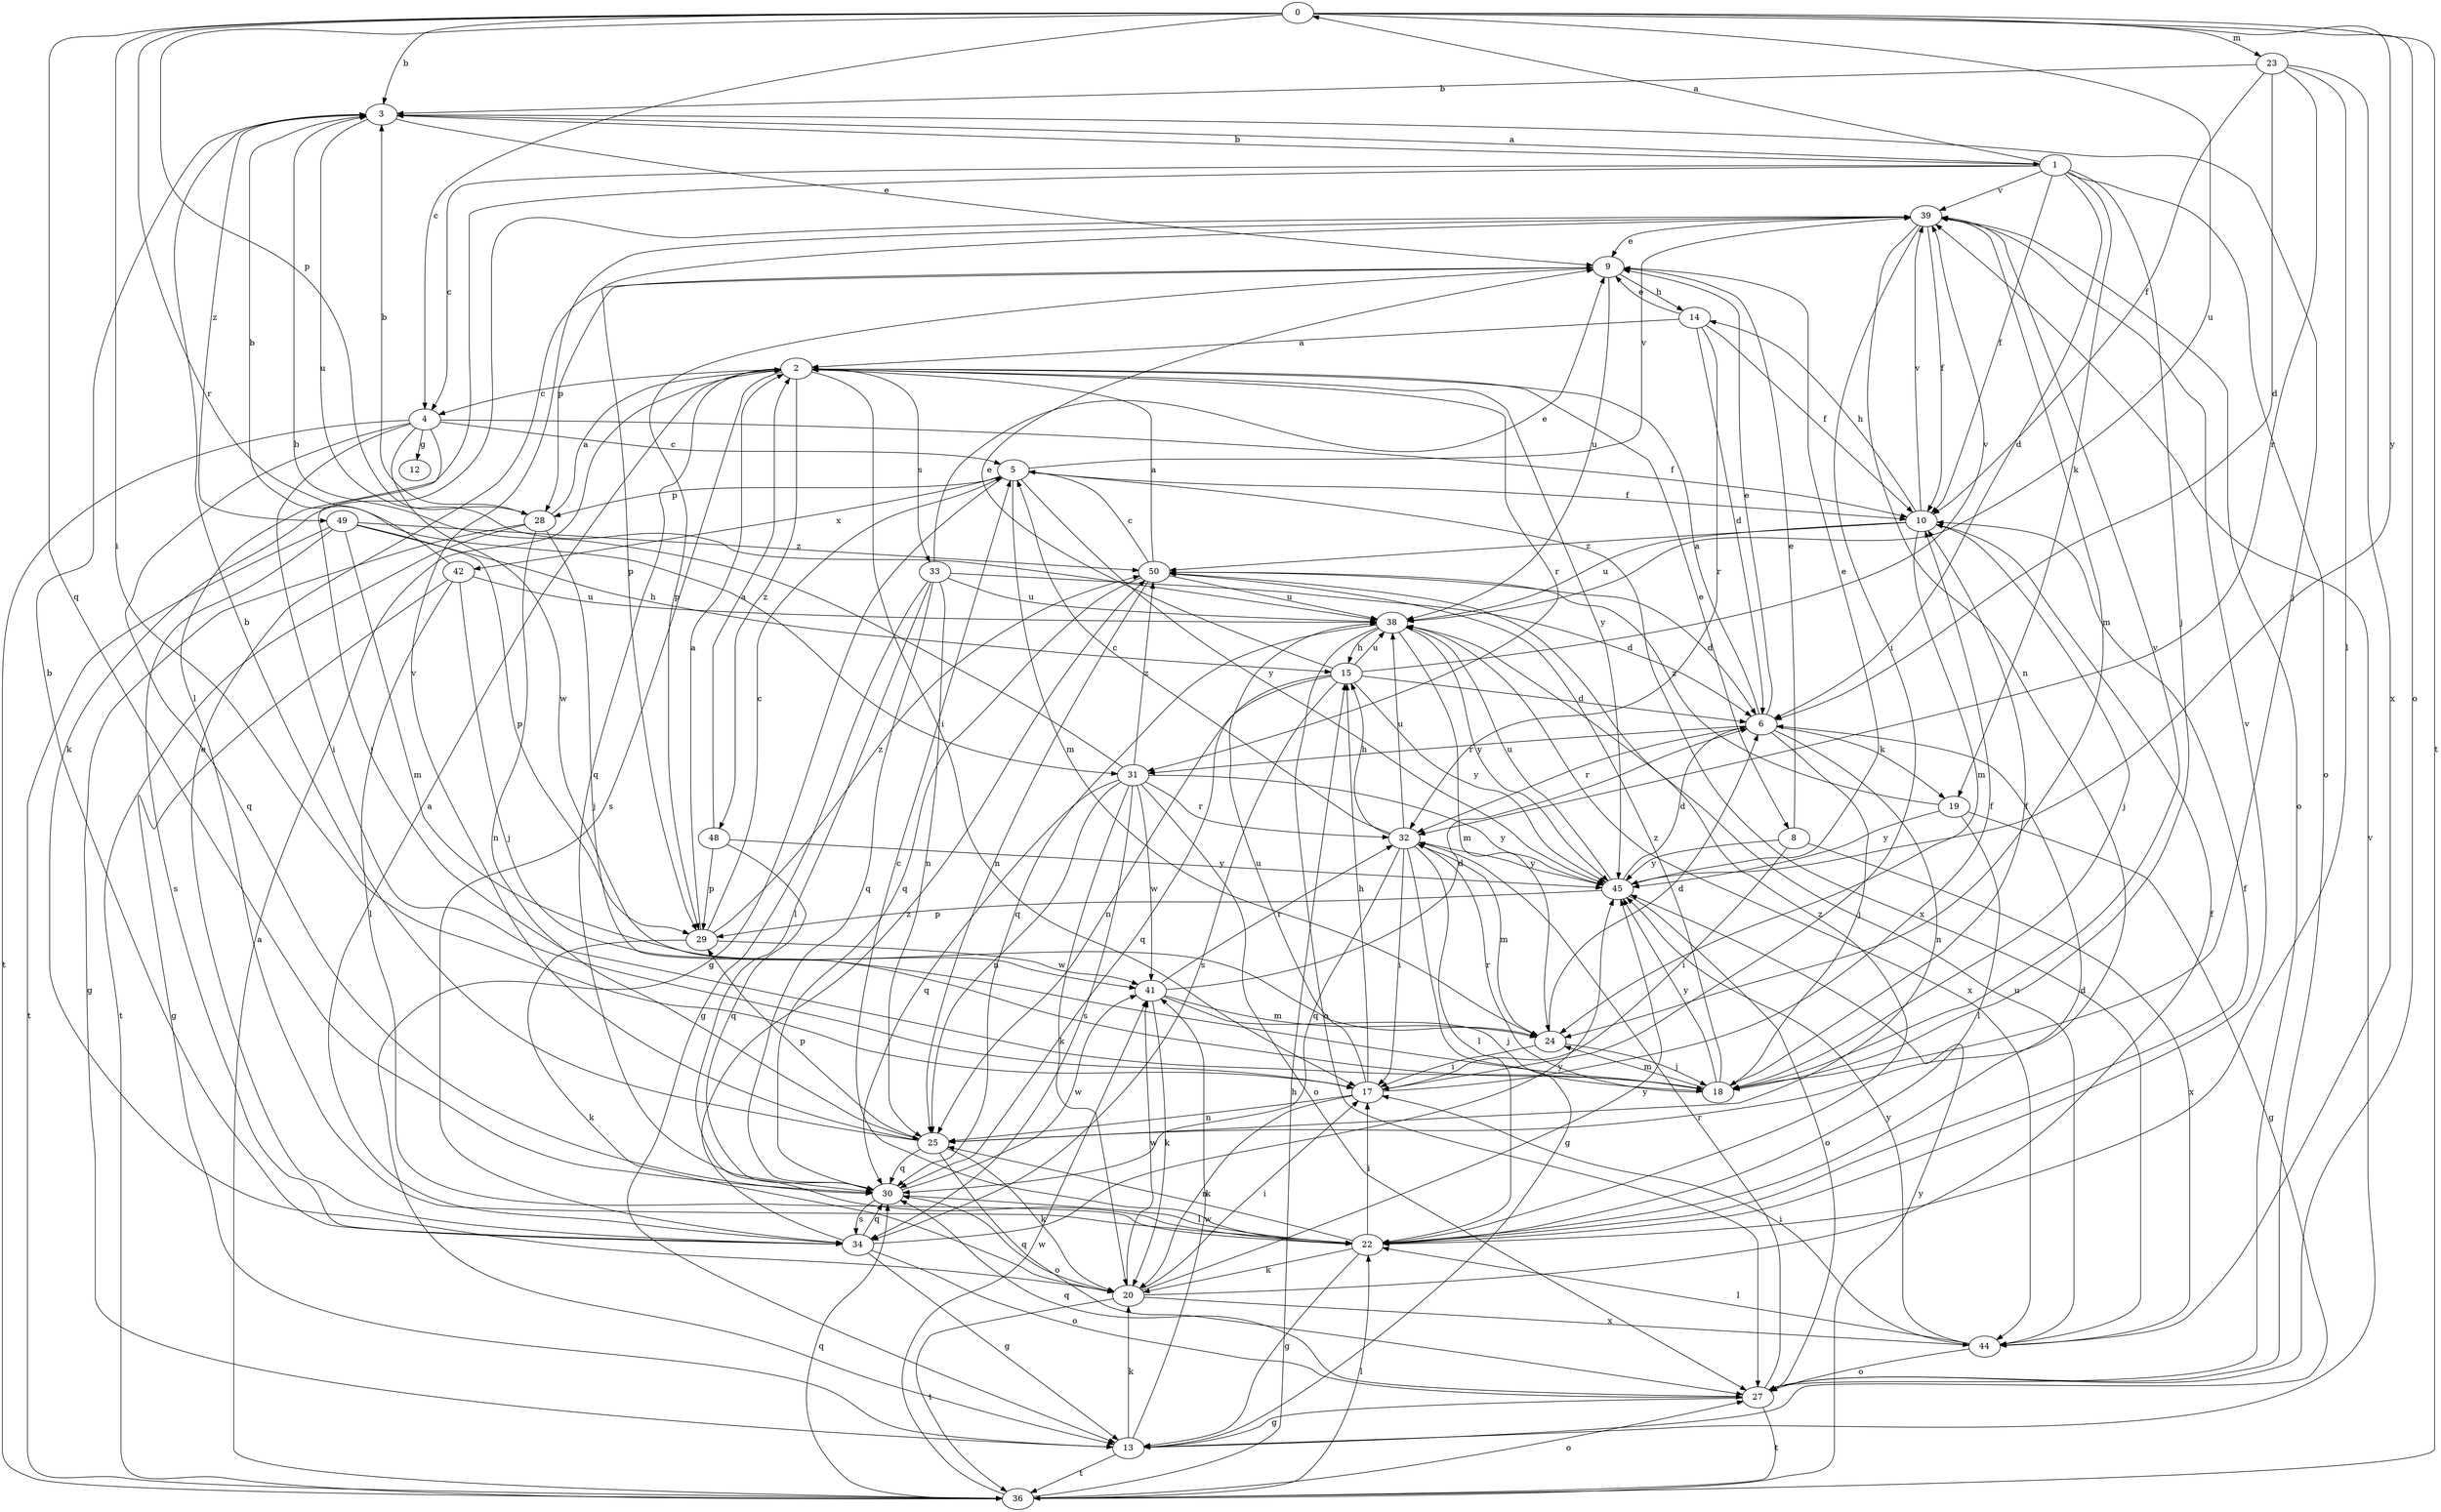 strict digraph  {
0;
1;
2;
3;
4;
5;
6;
8;
9;
10;
12;
13;
14;
15;
17;
18;
19;
20;
22;
23;
24;
25;
27;
28;
29;
30;
31;
32;
33;
34;
36;
38;
39;
41;
42;
44;
45;
48;
49;
50;
0 -> 3  [label=b];
0 -> 4  [label=c];
0 -> 17  [label=i];
0 -> 23  [label=m];
0 -> 27  [label=o];
0 -> 28  [label=p];
0 -> 30  [label=q];
0 -> 31  [label=r];
0 -> 36  [label=t];
0 -> 38  [label=u];
0 -> 45  [label=y];
1 -> 0  [label=a];
1 -> 3  [label=b];
1 -> 4  [label=c];
1 -> 6  [label=d];
1 -> 10  [label=f];
1 -> 18  [label=j];
1 -> 19  [label=k];
1 -> 22  [label=l];
1 -> 27  [label=o];
1 -> 39  [label=v];
2 -> 4  [label=c];
2 -> 8  [label=e];
2 -> 17  [label=i];
2 -> 30  [label=q];
2 -> 31  [label=r];
2 -> 33  [label=s];
2 -> 34  [label=s];
2 -> 45  [label=y];
2 -> 48  [label=z];
3 -> 1  [label=a];
3 -> 9  [label=e];
3 -> 18  [label=j];
3 -> 38  [label=u];
3 -> 49  [label=z];
4 -> 5  [label=c];
4 -> 10  [label=f];
4 -> 12  [label=g];
4 -> 17  [label=i];
4 -> 18  [label=j];
4 -> 30  [label=q];
4 -> 36  [label=t];
4 -> 41  [label=w];
5 -> 10  [label=f];
5 -> 13  [label=g];
5 -> 24  [label=m];
5 -> 28  [label=p];
5 -> 39  [label=v];
5 -> 42  [label=x];
5 -> 44  [label=x];
5 -> 45  [label=y];
6 -> 2  [label=a];
6 -> 9  [label=e];
6 -> 18  [label=j];
6 -> 19  [label=k];
6 -> 25  [label=n];
6 -> 31  [label=r];
6 -> 32  [label=r];
8 -> 9  [label=e];
8 -> 17  [label=i];
8 -> 44  [label=x];
8 -> 45  [label=y];
9 -> 14  [label=h];
9 -> 28  [label=p];
9 -> 29  [label=p];
9 -> 38  [label=u];
10 -> 14  [label=h];
10 -> 18  [label=j];
10 -> 24  [label=m];
10 -> 38  [label=u];
10 -> 39  [label=v];
10 -> 50  [label=z];
13 -> 20  [label=k];
13 -> 36  [label=t];
13 -> 39  [label=v];
13 -> 41  [label=w];
14 -> 2  [label=a];
14 -> 6  [label=d];
14 -> 9  [label=e];
14 -> 10  [label=f];
14 -> 32  [label=r];
15 -> 6  [label=d];
15 -> 9  [label=e];
15 -> 25  [label=n];
15 -> 30  [label=q];
15 -> 34  [label=s];
15 -> 38  [label=u];
15 -> 39  [label=v];
15 -> 45  [label=y];
17 -> 10  [label=f];
17 -> 15  [label=h];
17 -> 20  [label=k];
17 -> 25  [label=n];
17 -> 38  [label=u];
18 -> 10  [label=f];
18 -> 24  [label=m];
18 -> 32  [label=r];
18 -> 39  [label=v];
18 -> 45  [label=y];
18 -> 50  [label=z];
19 -> 13  [label=g];
19 -> 22  [label=l];
19 -> 45  [label=y];
19 -> 50  [label=z];
20 -> 10  [label=f];
20 -> 17  [label=i];
20 -> 30  [label=q];
20 -> 36  [label=t];
20 -> 41  [label=w];
20 -> 44  [label=x];
20 -> 45  [label=y];
22 -> 5  [label=c];
22 -> 6  [label=d];
22 -> 10  [label=f];
22 -> 13  [label=g];
22 -> 17  [label=i];
22 -> 20  [label=k];
22 -> 25  [label=n];
22 -> 39  [label=v];
22 -> 50  [label=z];
23 -> 3  [label=b];
23 -> 6  [label=d];
23 -> 10  [label=f];
23 -> 22  [label=l];
23 -> 32  [label=r];
23 -> 44  [label=x];
24 -> 6  [label=d];
24 -> 17  [label=i];
24 -> 18  [label=j];
25 -> 3  [label=b];
25 -> 20  [label=k];
25 -> 27  [label=o];
25 -> 29  [label=p];
25 -> 30  [label=q];
25 -> 39  [label=v];
27 -> 13  [label=g];
27 -> 30  [label=q];
27 -> 32  [label=r];
27 -> 36  [label=t];
28 -> 2  [label=a];
28 -> 3  [label=b];
28 -> 13  [label=g];
28 -> 18  [label=j];
28 -> 25  [label=n];
28 -> 36  [label=t];
29 -> 2  [label=a];
29 -> 5  [label=c];
29 -> 20  [label=k];
29 -> 41  [label=w];
29 -> 50  [label=z];
30 -> 22  [label=l];
30 -> 34  [label=s];
30 -> 41  [label=w];
31 -> 3  [label=b];
31 -> 20  [label=k];
31 -> 25  [label=n];
31 -> 27  [label=o];
31 -> 30  [label=q];
31 -> 32  [label=r];
31 -> 34  [label=s];
31 -> 41  [label=w];
31 -> 45  [label=y];
31 -> 50  [label=z];
32 -> 5  [label=c];
32 -> 13  [label=g];
32 -> 15  [label=h];
32 -> 17  [label=i];
32 -> 22  [label=l];
32 -> 24  [label=m];
32 -> 30  [label=q];
32 -> 38  [label=u];
32 -> 45  [label=y];
33 -> 6  [label=d];
33 -> 9  [label=e];
33 -> 13  [label=g];
33 -> 22  [label=l];
33 -> 25  [label=n];
33 -> 30  [label=q];
33 -> 38  [label=u];
34 -> 2  [label=a];
34 -> 3  [label=b];
34 -> 9  [label=e];
34 -> 13  [label=g];
34 -> 27  [label=o];
34 -> 30  [label=q];
34 -> 45  [label=y];
34 -> 50  [label=z];
36 -> 2  [label=a];
36 -> 15  [label=h];
36 -> 22  [label=l];
36 -> 27  [label=o];
36 -> 30  [label=q];
36 -> 41  [label=w];
36 -> 45  [label=y];
38 -> 15  [label=h];
38 -> 24  [label=m];
38 -> 27  [label=o];
38 -> 30  [label=q];
38 -> 44  [label=x];
38 -> 45  [label=y];
39 -> 9  [label=e];
39 -> 10  [label=f];
39 -> 17  [label=i];
39 -> 20  [label=k];
39 -> 24  [label=m];
39 -> 25  [label=n];
39 -> 27  [label=o];
39 -> 29  [label=p];
41 -> 6  [label=d];
41 -> 18  [label=j];
41 -> 20  [label=k];
41 -> 24  [label=m];
41 -> 32  [label=r];
42 -> 3  [label=b];
42 -> 13  [label=g];
42 -> 18  [label=j];
42 -> 22  [label=l];
42 -> 38  [label=u];
44 -> 17  [label=i];
44 -> 22  [label=l];
44 -> 27  [label=o];
44 -> 38  [label=u];
44 -> 45  [label=y];
45 -> 6  [label=d];
45 -> 9  [label=e];
45 -> 27  [label=o];
45 -> 29  [label=p];
45 -> 38  [label=u];
48 -> 2  [label=a];
48 -> 29  [label=p];
48 -> 30  [label=q];
48 -> 45  [label=y];
49 -> 15  [label=h];
49 -> 24  [label=m];
49 -> 29  [label=p];
49 -> 34  [label=s];
49 -> 36  [label=t];
49 -> 50  [label=z];
50 -> 2  [label=a];
50 -> 5  [label=c];
50 -> 6  [label=d];
50 -> 25  [label=n];
50 -> 30  [label=q];
50 -> 38  [label=u];
}

